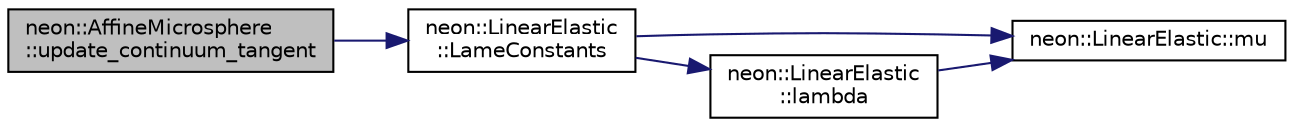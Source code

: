 digraph "neon::AffineMicrosphere::update_continuum_tangent"
{
 // INTERACTIVE_SVG=YES
  edge [fontname="Helvetica",fontsize="10",labelfontname="Helvetica",labelfontsize="10"];
  node [fontname="Helvetica",fontsize="10",shape=record];
  rankdir="LR";
  Node5 [label="neon::AffineMicrosphere\l::update_continuum_tangent",height=0.2,width=0.4,color="black", fillcolor="grey75", style="filled", fontcolor="black"];
  Node5 -> Node6 [color="midnightblue",fontsize="10",style="solid",fontname="Helvetica"];
  Node6 [label="neon::LinearElastic\l::LameConstants",height=0.2,width=0.4,color="black", fillcolor="white", style="filled",URL="$classneon_1_1LinearElastic.html#ae6d16cce57a57310e751b852b289cea2"];
  Node6 -> Node7 [color="midnightblue",fontsize="10",style="solid",fontname="Helvetica"];
  Node7 [label="neon::LinearElastic::mu",height=0.2,width=0.4,color="black", fillcolor="white", style="filled",URL="$classneon_1_1LinearElastic.html#ab0bb733a9b4f7131a58a6da7be4ccdcc"];
  Node6 -> Node8 [color="midnightblue",fontsize="10",style="solid",fontname="Helvetica"];
  Node8 [label="neon::LinearElastic\l::lambda",height=0.2,width=0.4,color="black", fillcolor="white", style="filled",URL="$classneon_1_1LinearElastic.html#a0d41b106614c2e50b1eb658bc447dd86"];
  Node8 -> Node7 [color="midnightblue",fontsize="10",style="solid",fontname="Helvetica"];
}
